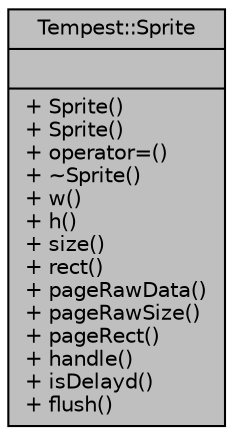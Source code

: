 digraph "Tempest::Sprite"
{
  edge [fontname="Helvetica",fontsize="10",labelfontname="Helvetica",labelfontsize="10"];
  node [fontname="Helvetica",fontsize="10",shape=record];
  Node1 [label="{Tempest::Sprite\n||+ Sprite()\l+ Sprite()\l+ operator=()\l+ ~Sprite()\l+ w()\l+ h()\l+ size()\l+ rect()\l+ pageRawData()\l+ pageRawSize()\l+ pageRect()\l+ handle()\l+ isDelayd()\l+ flush()\l}",height=0.2,width=0.4,color="black", fillcolor="grey75", style="filled", fontcolor="black"];
}
